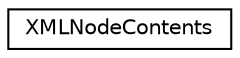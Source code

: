 digraph "类继承关系图"
{
  edge [fontname="Helvetica",fontsize="10",labelfontname="Helvetica",labelfontsize="10"];
  node [fontname="Helvetica",fontsize="10",shape=record];
  rankdir="LR";
  Node1 [label="XMLNodeContents",height=0.2,width=0.4,color="black", fillcolor="white", style="filled",URL="$struct_x_m_l_node_contents.html",tooltip="This structure is given by the function XMLNode::enumContents."];
}
